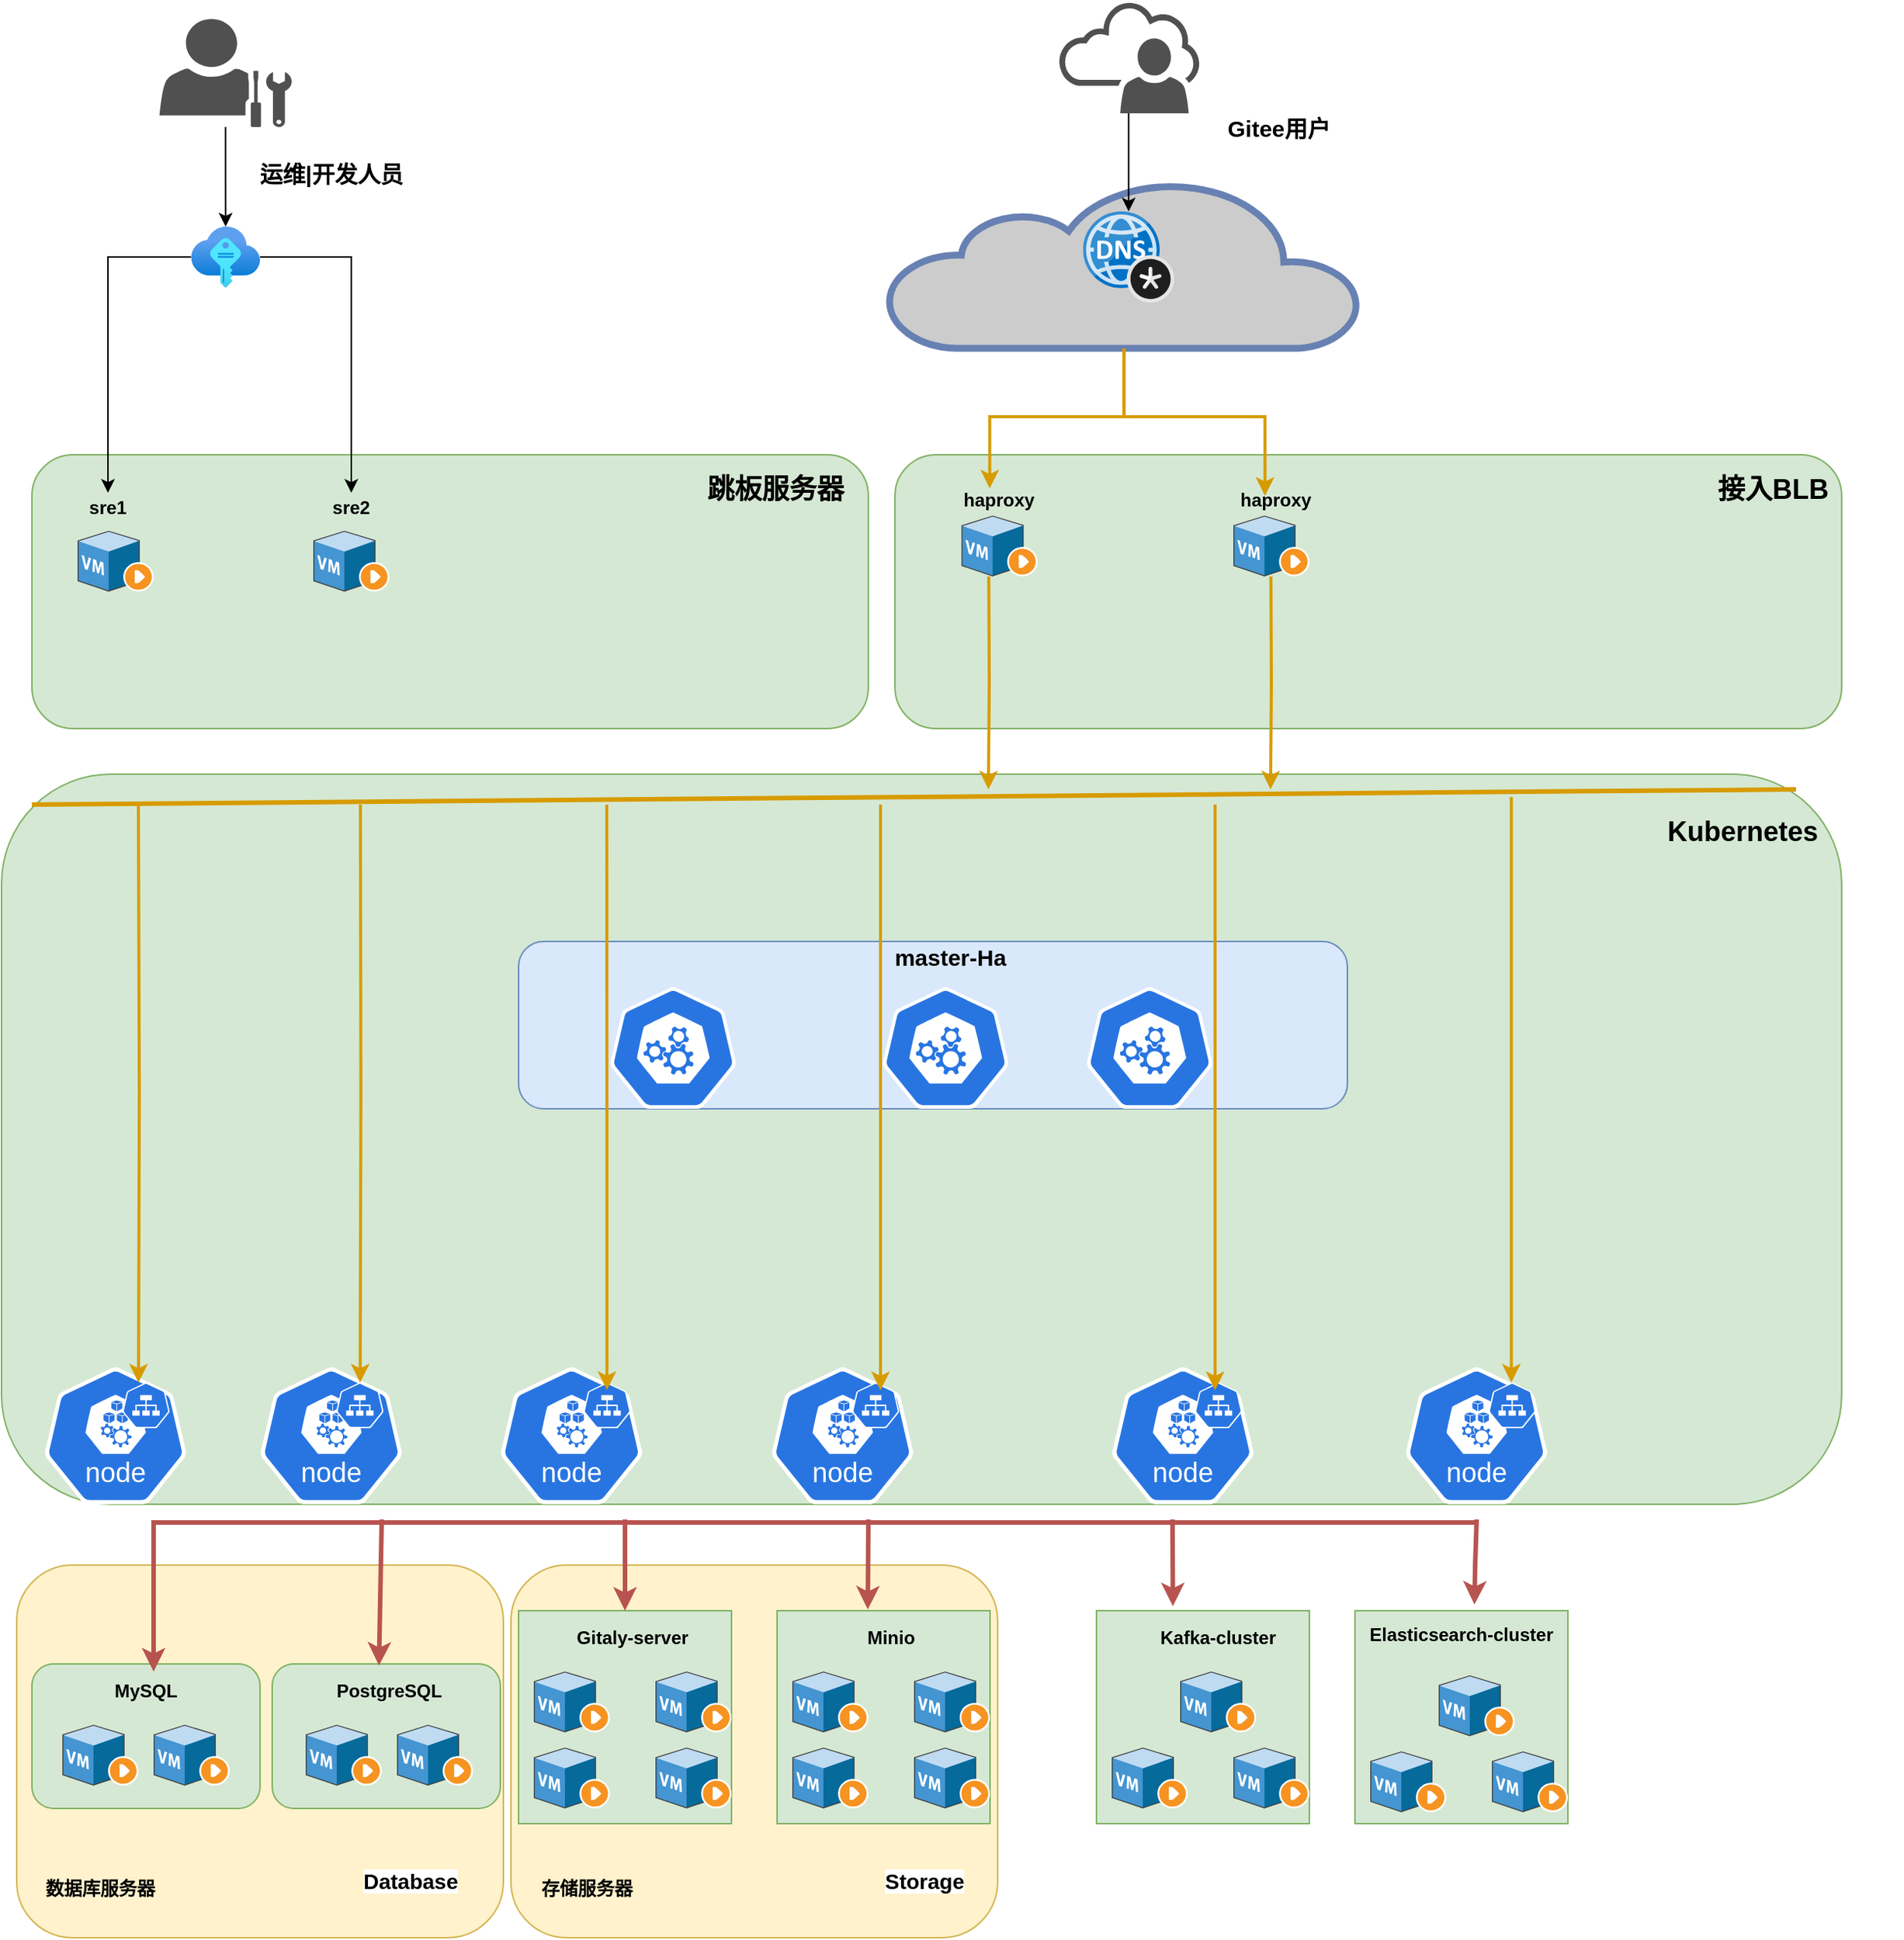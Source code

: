 <mxfile version="22.1.16" type="device">
  <diagram name="Page-1" id="bfe91b75-5d2c-26a0-9c1d-138518896778">
    <mxGraphModel dx="3693" dy="2346" grid="1" gridSize="10" guides="1" tooltips="1" connect="1" arrows="1" fold="1" page="1" pageScale="1" pageWidth="1100" pageHeight="850" background="none" math="0" shadow="0">
      <root>
        <mxCell id="0" />
        <mxCell id="1" parent="0" />
        <mxCell id="oRJHqZrjIdZYZSRl7pnf-31" value="" style="html=1;outlineConnect=0;fillColor=#CCCCCC;strokeColor=#6881B3;gradientColor=none;gradientDirection=north;strokeWidth=2;shape=mxgraph.networks.cloud;fontColor=#ffffff;" vertex="1" parent="1">
          <mxGeometry x="573.08" y="-330" width="310" height="110" as="geometry" />
        </mxCell>
        <mxCell id="vupX-Ud-e8L9j40dywL5-227" value="" style="rounded=1;whiteSpace=wrap;html=1;fillColor=#fff2cc;strokeColor=#d6b656;" parent="1" vertex="1">
          <mxGeometry x="325" y="580" width="320" height="245" as="geometry" />
        </mxCell>
        <mxCell id="vupX-Ud-e8L9j40dywL5-225" value="" style="rounded=1;whiteSpace=wrap;html=1;fillColor=#fff2cc;strokeColor=#d6b656;" parent="1" vertex="1">
          <mxGeometry y="580" width="320" height="245" as="geometry" />
        </mxCell>
        <mxCell id="vupX-Ud-e8L9j40dywL5-45" value="" style="rounded=1;whiteSpace=wrap;html=1;fillColor=#d5e8d4;strokeColor=#82b366;" parent="1" vertex="1">
          <mxGeometry x="-10" y="60" width="1210" height="480" as="geometry" />
        </mxCell>
        <mxCell id="vupX-Ud-e8L9j40dywL5-99" value="" style="rounded=1;whiteSpace=wrap;html=1;fillColor=#dae8fc;strokeColor=#6c8ebf;" parent="1" vertex="1">
          <mxGeometry x="330" y="170" width="545" height="110" as="geometry" />
        </mxCell>
        <mxCell id="vupX-Ud-e8L9j40dywL5-43" value="" style="rounded=1;whiteSpace=wrap;html=1;fillColor=#d5e8d4;strokeColor=#82b366;" parent="1" vertex="1">
          <mxGeometry x="577.51" y="-150" width="622.49" height="180" as="geometry" />
        </mxCell>
        <mxCell id="vupX-Ud-e8L9j40dywL5-22" value="" style="whiteSpace=wrap;html=1;aspect=fixed;fillColor=#d5e8d4;strokeColor=#82b366;" parent="1" vertex="1">
          <mxGeometry x="710" y="610" width="140" height="140" as="geometry" />
        </mxCell>
        <mxCell id="vupX-Ud-e8L9j40dywL5-14" value="" style="rounded=1;whiteSpace=wrap;html=1;fillColor=#d5e8d4;strokeColor=#82b366;" parent="1" vertex="1">
          <mxGeometry x="168" y="645" width="150" height="95" as="geometry" />
        </mxCell>
        <mxCell id="vupX-Ud-e8L9j40dywL5-8" value="" style="whiteSpace=wrap;html=1;aspect=fixed;fillColor=#d5e8d4;strokeColor=#82b366;" parent="1" vertex="1">
          <mxGeometry x="500" y="610" width="140" height="140" as="geometry" />
        </mxCell>
        <mxCell id="vupX-Ud-e8L9j40dywL5-2" value="" style="sketch=0;shadow=0;dashed=0;html=1;labelPosition=center;verticalLabelPosition=bottom;verticalAlign=top;align=center;outlineConnect=0;shape=mxgraph.veeam.3d.vm_running;" parent="1" vertex="1">
          <mxGeometry x="590" y="700" width="50" height="40" as="geometry" />
        </mxCell>
        <mxCell id="vupX-Ud-e8L9j40dywL5-3" value="" style="sketch=0;shadow=0;dashed=0;html=1;labelPosition=center;verticalLabelPosition=bottom;verticalAlign=top;align=center;outlineConnect=0;shape=mxgraph.veeam.3d.vm_running;" parent="1" vertex="1">
          <mxGeometry x="590" y="650" width="50" height="40" as="geometry" />
        </mxCell>
        <mxCell id="vupX-Ud-e8L9j40dywL5-4" value="" style="sketch=0;shadow=0;dashed=0;html=1;labelPosition=center;verticalLabelPosition=bottom;verticalAlign=top;align=center;outlineConnect=0;shape=mxgraph.veeam.3d.vm_running;" parent="1" vertex="1">
          <mxGeometry x="510" y="650" width="50" height="40" as="geometry" />
        </mxCell>
        <mxCell id="vupX-Ud-e8L9j40dywL5-5" value="" style="sketch=0;shadow=0;dashed=0;html=1;labelPosition=center;verticalLabelPosition=bottom;verticalAlign=top;align=center;outlineConnect=0;shape=mxgraph.veeam.3d.vm_running;" parent="1" vertex="1">
          <mxGeometry x="510" y="700" width="50" height="40" as="geometry" />
        </mxCell>
        <mxCell id="vupX-Ud-e8L9j40dywL5-6" value="" style="sketch=0;shadow=0;dashed=0;html=1;labelPosition=center;verticalLabelPosition=bottom;verticalAlign=top;align=center;outlineConnect=0;shape=mxgraph.veeam.3d.vm_running;" parent="1" vertex="1">
          <mxGeometry x="621.24" y="-110" width="50" height="40" as="geometry" />
        </mxCell>
        <mxCell id="vupX-Ud-e8L9j40dywL5-7" value="" style="sketch=0;shadow=0;dashed=0;html=1;labelPosition=center;verticalLabelPosition=bottom;verticalAlign=top;align=center;outlineConnect=0;shape=mxgraph.veeam.3d.vm_running;" parent="1" vertex="1">
          <mxGeometry x="800" y="-110" width="50" height="40" as="geometry" />
        </mxCell>
        <mxCell id="vupX-Ud-e8L9j40dywL5-11" value="" style="sketch=0;shadow=0;dashed=0;html=1;labelPosition=center;verticalLabelPosition=bottom;verticalAlign=top;align=center;outlineConnect=0;shape=mxgraph.veeam.3d.vm_running;" parent="1" vertex="1">
          <mxGeometry x="250" y="685" width="50" height="40" as="geometry" />
        </mxCell>
        <mxCell id="vupX-Ud-e8L9j40dywL5-12" value="" style="sketch=0;shadow=0;dashed=0;html=1;labelPosition=center;verticalLabelPosition=bottom;verticalAlign=top;align=center;outlineConnect=0;shape=mxgraph.veeam.3d.vm_running;" parent="1" vertex="1">
          <mxGeometry x="190" y="685" width="50" height="40" as="geometry" />
        </mxCell>
        <mxCell id="vupX-Ud-e8L9j40dywL5-15" value="" style="rounded=1;whiteSpace=wrap;html=1;fillColor=#d5e8d4;strokeColor=#82b366;" parent="1" vertex="1">
          <mxGeometry x="10" y="645" width="150" height="95" as="geometry" />
        </mxCell>
        <mxCell id="vupX-Ud-e8L9j40dywL5-16" value="" style="sketch=0;shadow=0;dashed=0;html=1;labelPosition=center;verticalLabelPosition=bottom;verticalAlign=top;align=center;outlineConnect=0;shape=mxgraph.veeam.3d.vm_running;" parent="1" vertex="1">
          <mxGeometry x="90" y="685" width="50" height="40" as="geometry" />
        </mxCell>
        <mxCell id="vupX-Ud-e8L9j40dywL5-17" value="" style="sketch=0;shadow=0;dashed=0;html=1;labelPosition=center;verticalLabelPosition=bottom;verticalAlign=top;align=center;outlineConnect=0;shape=mxgraph.veeam.3d.vm_running;" parent="1" vertex="1">
          <mxGeometry x="30" y="685" width="50" height="40" as="geometry" />
        </mxCell>
        <mxCell id="vupX-Ud-e8L9j40dywL5-18" value="&lt;b&gt;MySQL&lt;/b&gt;" style="text;html=1;strokeColor=none;fillColor=none;align=center;verticalAlign=middle;whiteSpace=wrap;rounded=0;" parent="1" vertex="1">
          <mxGeometry x="40" y="655" width="90" height="15" as="geometry" />
        </mxCell>
        <mxCell id="vupX-Ud-e8L9j40dywL5-20" value="&lt;b&gt;Minio&lt;/b&gt;" style="text;html=1;strokeColor=none;fillColor=none;align=center;verticalAlign=middle;whiteSpace=wrap;rounded=0;" parent="1" vertex="1">
          <mxGeometry x="530" y="620" width="90" height="15" as="geometry" />
        </mxCell>
        <mxCell id="vupX-Ud-e8L9j40dywL5-23" value="" style="sketch=0;shadow=0;dashed=0;html=1;labelPosition=center;verticalLabelPosition=bottom;verticalAlign=top;align=center;outlineConnect=0;shape=mxgraph.veeam.3d.vm_running;" parent="1" vertex="1">
          <mxGeometry x="800" y="700" width="50" height="40" as="geometry" />
        </mxCell>
        <mxCell id="vupX-Ud-e8L9j40dywL5-25" value="" style="sketch=0;shadow=0;dashed=0;html=1;labelPosition=center;verticalLabelPosition=bottom;verticalAlign=top;align=center;outlineConnect=0;shape=mxgraph.veeam.3d.vm_running;" parent="1" vertex="1">
          <mxGeometry x="765" y="650" width="50" height="40" as="geometry" />
        </mxCell>
        <mxCell id="vupX-Ud-e8L9j40dywL5-26" value="" style="sketch=0;shadow=0;dashed=0;html=1;labelPosition=center;verticalLabelPosition=bottom;verticalAlign=top;align=center;outlineConnect=0;shape=mxgraph.veeam.3d.vm_running;" parent="1" vertex="1">
          <mxGeometry x="720" y="700" width="50" height="40" as="geometry" />
        </mxCell>
        <mxCell id="vupX-Ud-e8L9j40dywL5-27" value="&lt;b&gt;PostgreSQL&lt;/b&gt;" style="text;html=1;strokeColor=none;fillColor=none;align=center;verticalAlign=middle;whiteSpace=wrap;rounded=0;" parent="1" vertex="1">
          <mxGeometry x="200" y="655" width="90" height="15" as="geometry" />
        </mxCell>
        <mxCell id="vupX-Ud-e8L9j40dywL5-29" value="" style="whiteSpace=wrap;html=1;aspect=fixed;fillColor=#d5e8d4;strokeColor=#82b366;" parent="1" vertex="1">
          <mxGeometry x="880" y="610" width="140" height="140" as="geometry" />
        </mxCell>
        <mxCell id="vupX-Ud-e8L9j40dywL5-30" value="&lt;b&gt;&lt;br&gt;Elasticsearch-cluster&lt;/b&gt;" style="text;html=1;strokeColor=none;fillColor=none;align=center;verticalAlign=middle;whiteSpace=wrap;rounded=0;" parent="1" vertex="1">
          <mxGeometry x="880" y="610" width="140" height="15" as="geometry" />
        </mxCell>
        <mxCell id="vupX-Ud-e8L9j40dywL5-31" value="" style="sketch=0;shadow=0;dashed=0;html=1;labelPosition=center;verticalLabelPosition=bottom;verticalAlign=top;align=center;outlineConnect=0;shape=mxgraph.veeam.3d.vm_running;" parent="1" vertex="1">
          <mxGeometry x="970" y="702.5" width="50" height="40" as="geometry" />
        </mxCell>
        <mxCell id="vupX-Ud-e8L9j40dywL5-32" value="" style="sketch=0;shadow=0;dashed=0;html=1;labelPosition=center;verticalLabelPosition=bottom;verticalAlign=top;align=center;outlineConnect=0;shape=mxgraph.veeam.3d.vm_running;" parent="1" vertex="1">
          <mxGeometry x="935" y="652.5" width="50" height="40" as="geometry" />
        </mxCell>
        <mxCell id="vupX-Ud-e8L9j40dywL5-33" value="" style="sketch=0;shadow=0;dashed=0;html=1;labelPosition=center;verticalLabelPosition=bottom;verticalAlign=top;align=center;outlineConnect=0;shape=mxgraph.veeam.3d.vm_running;" parent="1" vertex="1">
          <mxGeometry x="890" y="702.5" width="50" height="40" as="geometry" />
        </mxCell>
        <mxCell id="vupX-Ud-e8L9j40dywL5-35" value="&lt;b&gt;Kafka-cluster&lt;/b&gt;" style="text;html=1;strokeColor=none;fillColor=none;align=center;verticalAlign=middle;whiteSpace=wrap;rounded=0;" parent="1" vertex="1">
          <mxGeometry x="745" y="620" width="90" height="15" as="geometry" />
        </mxCell>
        <mxCell id="vupX-Ud-e8L9j40dywL5-37" value="" style="whiteSpace=wrap;html=1;aspect=fixed;fillColor=#d5e8d4;strokeColor=#82b366;" parent="1" vertex="1">
          <mxGeometry x="330" y="610" width="140" height="140" as="geometry" />
        </mxCell>
        <mxCell id="vupX-Ud-e8L9j40dywL5-38" value="" style="sketch=0;shadow=0;dashed=0;html=1;labelPosition=center;verticalLabelPosition=bottom;verticalAlign=top;align=center;outlineConnect=0;shape=mxgraph.veeam.3d.vm_running;" parent="1" vertex="1">
          <mxGeometry x="420" y="700" width="50" height="40" as="geometry" />
        </mxCell>
        <mxCell id="vupX-Ud-e8L9j40dywL5-39" value="" style="sketch=0;shadow=0;dashed=0;html=1;labelPosition=center;verticalLabelPosition=bottom;verticalAlign=top;align=center;outlineConnect=0;shape=mxgraph.veeam.3d.vm_running;" parent="1" vertex="1">
          <mxGeometry x="420" y="650" width="50" height="40" as="geometry" />
        </mxCell>
        <mxCell id="vupX-Ud-e8L9j40dywL5-40" value="" style="sketch=0;shadow=0;dashed=0;html=1;labelPosition=center;verticalLabelPosition=bottom;verticalAlign=top;align=center;outlineConnect=0;shape=mxgraph.veeam.3d.vm_running;" parent="1" vertex="1">
          <mxGeometry x="340" y="650" width="50" height="40" as="geometry" />
        </mxCell>
        <mxCell id="vupX-Ud-e8L9j40dywL5-41" value="" style="sketch=0;shadow=0;dashed=0;html=1;labelPosition=center;verticalLabelPosition=bottom;verticalAlign=top;align=center;outlineConnect=0;shape=mxgraph.veeam.3d.vm_running;" parent="1" vertex="1">
          <mxGeometry x="340" y="700" width="50" height="40" as="geometry" />
        </mxCell>
        <mxCell id="vupX-Ud-e8L9j40dywL5-42" value="&lt;b&gt;Gitaly-server&lt;/b&gt;" style="text;html=1;strokeColor=none;fillColor=none;align=center;verticalAlign=middle;whiteSpace=wrap;rounded=0;" parent="1" vertex="1">
          <mxGeometry x="360" y="620" width="90" height="15" as="geometry" />
        </mxCell>
        <mxCell id="vupX-Ud-e8L9j40dywL5-44" value="&lt;b&gt;&lt;font style=&quot;font-size: 18px;&quot;&gt;接入BLB&lt;/font&gt;&lt;/b&gt;" style="text;html=1;strokeColor=none;fillColor=none;align=center;verticalAlign=middle;whiteSpace=wrap;rounded=0;" parent="1" vertex="1">
          <mxGeometry x="1070" y="-135" width="170" height="15" as="geometry" />
        </mxCell>
        <mxCell id="vupX-Ud-e8L9j40dywL5-46" value="&lt;b&gt;&lt;font style=&quot;font-size: 18px;&quot;&gt;Kubernetes&lt;/font&gt;&lt;/b&gt;" style="text;html=1;strokeColor=none;fillColor=none;align=center;verticalAlign=middle;whiteSpace=wrap;rounded=0;" parent="1" vertex="1">
          <mxGeometry x="1090" y="90" width="90" height="15" as="geometry" />
        </mxCell>
        <mxCell id="vupX-Ud-e8L9j40dywL5-47" value="" style="aspect=fixed;sketch=0;html=1;dashed=0;whitespace=wrap;fillColor=#2875E2;strokeColor=#ffffff;points=[[0.005,0.63,0],[0.1,0.2,0],[0.9,0.2,0],[0.5,0,0],[0.995,0.63,0],[0.72,0.99,0],[0.5,1,0],[0.28,0.99,0]];shape=mxgraph.kubernetes.icon2;kubernetesLabel=1;prIcon=node" parent="1" vertex="1">
          <mxGeometry x="318" y="450" width="93.76" height="90" as="geometry" />
        </mxCell>
        <mxCell id="vupX-Ud-e8L9j40dywL5-101" value="&lt;b&gt;&lt;font style=&quot;font-size: 15px;&quot;&gt;master-Ha&lt;/font&gt;&lt;/b&gt;" style="text;html=1;strokeColor=none;fillColor=none;align=center;verticalAlign=middle;whiteSpace=wrap;rounded=0;" parent="1" vertex="1">
          <mxGeometry x="569.15" y="170" width="90" height="20" as="geometry" />
        </mxCell>
        <mxCell id="vupX-Ud-e8L9j40dywL5-102" value="haproxy" style="text;html=1;strokeColor=none;fillColor=none;align=center;verticalAlign=middle;whiteSpace=wrap;rounded=0;fontStyle=1" parent="1" vertex="1">
          <mxGeometry x="797.91" y="-130" width="60" height="20" as="geometry" />
        </mxCell>
        <mxCell id="vupX-Ud-e8L9j40dywL5-103" value="haproxy" style="text;html=1;strokeColor=none;fillColor=none;align=center;verticalAlign=middle;whiteSpace=wrap;rounded=0;fontStyle=1" parent="1" vertex="1">
          <mxGeometry x="616.24" y="-130" width="60" height="20" as="geometry" />
        </mxCell>
        <mxCell id="vupX-Ud-e8L9j40dywL5-105" value="" style="rounded=1;whiteSpace=wrap;html=1;fillColor=#d5e8d4;strokeColor=#82b366;" parent="1" vertex="1">
          <mxGeometry x="10" y="-150" width="550" height="180" as="geometry" />
        </mxCell>
        <mxCell id="vupX-Ud-e8L9j40dywL5-106" value="" style="sketch=0;shadow=0;dashed=0;html=1;labelPosition=center;verticalLabelPosition=bottom;verticalAlign=top;align=center;outlineConnect=0;shape=mxgraph.veeam.3d.vm_running;" parent="1" vertex="1">
          <mxGeometry x="40.0" y="-100" width="50" height="40" as="geometry" />
        </mxCell>
        <mxCell id="vupX-Ud-e8L9j40dywL5-107" value="" style="sketch=0;shadow=0;dashed=0;html=1;labelPosition=center;verticalLabelPosition=bottom;verticalAlign=top;align=center;outlineConnect=0;shape=mxgraph.veeam.3d.vm_running;" parent="1" vertex="1">
          <mxGeometry x="195" y="-100" width="50" height="40" as="geometry" />
        </mxCell>
        <mxCell id="vupX-Ud-e8L9j40dywL5-108" value="&lt;b&gt;&lt;font style=&quot;font-size: 18px;&quot;&gt;跳板服务器&lt;/font&gt;&lt;/b&gt;" style="text;html=1;strokeColor=none;fillColor=none;align=center;verticalAlign=middle;whiteSpace=wrap;rounded=0;" parent="1" vertex="1">
          <mxGeometry x="429.15" y="-135" width="140" height="15" as="geometry" />
        </mxCell>
        <mxCell id="vupX-Ud-e8L9j40dywL5-109" value="sre2" style="text;html=1;strokeColor=none;fillColor=none;align=center;verticalAlign=middle;whiteSpace=wrap;rounded=0;fontStyle=1" parent="1" vertex="1">
          <mxGeometry x="190" y="-125" width="60" height="20" as="geometry" />
        </mxCell>
        <mxCell id="vupX-Ud-e8L9j40dywL5-110" value="sre1" style="text;html=1;strokeColor=none;fillColor=none;align=center;verticalAlign=middle;whiteSpace=wrap;rounded=0;fontStyle=1" parent="1" vertex="1">
          <mxGeometry x="30.0" y="-125" width="60" height="20" as="geometry" />
        </mxCell>
        <mxCell id="vupX-Ud-e8L9j40dywL5-148" value="" style="endArrow=classic;html=1;rounded=0;fillColor=#f8cecc;strokeColor=#b85450;strokeWidth=3;" parent="1" edge="1">
          <mxGeometry width="50" height="50" relative="1" as="geometry">
            <mxPoint x="960" y="552" as="sourcePoint" />
            <mxPoint x="90" y="650" as="targetPoint" />
            <Array as="points">
              <mxPoint x="90" y="552" />
            </Array>
          </mxGeometry>
        </mxCell>
        <mxCell id="vupX-Ud-e8L9j40dywL5-149" value="" style="endArrow=classic;html=1;rounded=0;entryX=0.468;entryY=0.011;entryDx=0;entryDy=0;entryPerimeter=0;fillColor=#f8cecc;strokeColor=#b85450;strokeWidth=3;" parent="1" target="vupX-Ud-e8L9j40dywL5-14" edge="1">
          <mxGeometry width="50" height="50" relative="1" as="geometry">
            <mxPoint x="240" y="550" as="sourcePoint" />
            <mxPoint x="280" y="570" as="targetPoint" />
          </mxGeometry>
        </mxCell>
        <mxCell id="vupX-Ud-e8L9j40dywL5-150" value="" style="endArrow=classic;html=1;rounded=0;entryX=0.5;entryY=0;entryDx=0;entryDy=0;fillColor=#f8cecc;strokeColor=#b85450;strokeWidth=3;" parent="1" target="vupX-Ud-e8L9j40dywL5-37" edge="1">
          <mxGeometry width="50" height="50" relative="1" as="geometry">
            <mxPoint x="400" y="550" as="sourcePoint" />
            <mxPoint x="250" y="656" as="targetPoint" />
          </mxGeometry>
        </mxCell>
        <mxCell id="vupX-Ud-e8L9j40dywL5-151" value="" style="endArrow=classic;html=1;rounded=0;entryX=0.561;entryY=-0.029;entryDx=0;entryDy=0;entryPerimeter=0;fillColor=#f8cecc;strokeColor=#b85450;strokeWidth=3;" parent="1" target="vupX-Ud-e8L9j40dywL5-29" edge="1">
          <mxGeometry width="50" height="50" relative="1" as="geometry">
            <mxPoint x="960" y="550" as="sourcePoint" />
            <mxPoint x="410" y="620" as="targetPoint" />
            <Array as="points">
              <mxPoint x="959" y="580" />
            </Array>
          </mxGeometry>
        </mxCell>
        <mxCell id="vupX-Ud-e8L9j40dywL5-156" value="" style="endArrow=classic;html=1;rounded=0;entryX=0.426;entryY=-0.006;entryDx=0;entryDy=0;entryPerimeter=0;fillColor=#f8cecc;strokeColor=#b85450;strokeWidth=3;" parent="1" target="vupX-Ud-e8L9j40dywL5-8" edge="1">
          <mxGeometry width="50" height="50" relative="1" as="geometry">
            <mxPoint x="560" y="550" as="sourcePoint" />
            <mxPoint x="410" y="620" as="targetPoint" />
          </mxGeometry>
        </mxCell>
        <mxCell id="vupX-Ud-e8L9j40dywL5-157" value="" style="endArrow=classic;html=1;rounded=0;entryX=0.359;entryY=-0.021;entryDx=0;entryDy=0;entryPerimeter=0;fillColor=#f8cecc;strokeColor=#b85450;strokeWidth=3;" parent="1" target="vupX-Ud-e8L9j40dywL5-22" edge="1">
          <mxGeometry width="50" height="50" relative="1" as="geometry">
            <mxPoint x="760" y="550" as="sourcePoint" />
            <mxPoint x="570" y="619" as="targetPoint" />
          </mxGeometry>
        </mxCell>
        <mxCell id="vupX-Ud-e8L9j40dywL5-158" value="" style="aspect=fixed;sketch=0;html=1;dashed=0;whitespace=wrap;fillColor=#2875E2;strokeColor=#ffffff;points=[[0.005,0.63,0],[0.1,0.2,0],[0.9,0.2,0],[0.5,0,0],[0.995,0.63,0],[0.72,0.99,0],[0.5,1,0],[0.28,0.99,0]];shape=mxgraph.kubernetes.icon2;prIcon=svc" parent="1" vertex="1">
          <mxGeometry x="372.58" y="460" width="31.25" height="30" as="geometry" />
        </mxCell>
        <mxCell id="vupX-Ud-e8L9j40dywL5-163" value="" style="aspect=fixed;sketch=0;html=1;dashed=0;whitespace=wrap;fillColor=#2875E2;strokeColor=#ffffff;points=[[0.005,0.63,0],[0.1,0.2,0],[0.9,0.2,0],[0.5,0,0],[0.995,0.63,0],[0.72,0.99,0],[0.5,1,0],[0.28,0.99,0]];shape=mxgraph.kubernetes.icon2;kubernetesLabel=1;prIcon=node" parent="1" vertex="1">
          <mxGeometry x="496.24" y="450" width="93.76" height="90" as="geometry" />
        </mxCell>
        <mxCell id="vupX-Ud-e8L9j40dywL5-164" value="" style="aspect=fixed;sketch=0;html=1;dashed=0;whitespace=wrap;fillColor=#2875E2;strokeColor=#ffffff;points=[[0.005,0.63,0],[0.1,0.2,0],[0.9,0.2,0],[0.5,0,0],[0.995,0.63,0],[0.72,0.99,0],[0.5,1,0],[0.28,0.99,0]];shape=mxgraph.kubernetes.icon2;prIcon=svc" parent="1" vertex="1">
          <mxGeometry x="549.16" y="460" width="31.25" height="30" as="geometry" />
        </mxCell>
        <mxCell id="vupX-Ud-e8L9j40dywL5-165" value="" style="aspect=fixed;sketch=0;html=1;dashed=0;whitespace=wrap;fillColor=#2875E2;strokeColor=#ffffff;points=[[0.005,0.63,0],[0.1,0.2,0],[0.9,0.2,0],[0.5,0,0],[0.995,0.63,0],[0.72,0.99,0],[0.5,1,0],[0.28,0.99,0]];shape=mxgraph.kubernetes.icon2;kubernetesLabel=1;prIcon=node" parent="1" vertex="1">
          <mxGeometry x="720.0" y="450" width="93.76" height="90" as="geometry" />
        </mxCell>
        <mxCell id="vupX-Ud-e8L9j40dywL5-166" value="" style="aspect=fixed;sketch=0;html=1;dashed=0;whitespace=wrap;fillColor=#2875E2;strokeColor=#ffffff;points=[[0.005,0.63,0],[0.1,0.2,0],[0.9,0.2,0],[0.5,0,0],[0.995,0.63,0],[0.72,0.99,0],[0.5,1,0],[0.28,0.99,0]];shape=mxgraph.kubernetes.icon2;prIcon=svc" parent="1" vertex="1">
          <mxGeometry x="774.58" y="460" width="31.25" height="30" as="geometry" />
        </mxCell>
        <mxCell id="vupX-Ud-e8L9j40dywL5-167" value="" style="aspect=fixed;sketch=0;html=1;dashed=0;whitespace=wrap;fillColor=#2875E2;strokeColor=#ffffff;points=[[0.005,0.63,0],[0.1,0.2,0],[0.9,0.2,0],[0.5,0,0],[0.995,0.63,0],[0.72,0.99,0],[0.5,1,0],[0.28,0.99,0]];shape=mxgraph.kubernetes.icon2;kubernetesLabel=1;prIcon=node" parent="1" vertex="1">
          <mxGeometry x="913.12" y="450" width="93.76" height="90" as="geometry" />
        </mxCell>
        <mxCell id="vupX-Ud-e8L9j40dywL5-178" value="" style="aspect=fixed;sketch=0;html=1;dashed=0;whitespace=wrap;fillColor=#2875E2;strokeColor=#ffffff;points=[[0.005,0.63,0],[0.1,0.2,0],[0.9,0.2,0],[0.5,0,0],[0.995,0.63,0],[0.72,0.99,0],[0.5,1,0],[0.28,0.99,0]];shape=mxgraph.kubernetes.icon2;kubernetesLabel=1;prIcon=node" parent="1" vertex="1">
          <mxGeometry x="160" y="450" width="93.76" height="90" as="geometry" />
        </mxCell>
        <mxCell id="vupX-Ud-e8L9j40dywL5-179" value="" style="aspect=fixed;sketch=0;html=1;dashed=0;whitespace=wrap;fillColor=#2875E2;strokeColor=#ffffff;points=[[0.005,0.63,0],[0.1,0.2,0],[0.9,0.2,0],[0.5,0,0],[0.995,0.63,0],[0.72,0.99,0],[0.5,1,0],[0.28,0.99,0]];shape=mxgraph.kubernetes.icon2;prIcon=svc" parent="1" vertex="1">
          <mxGeometry x="210" y="460" width="31.25" height="30" as="geometry" />
        </mxCell>
        <mxCell id="vupX-Ud-e8L9j40dywL5-181" value="" style="aspect=fixed;sketch=0;html=1;dashed=0;whitespace=wrap;fillColor=#2875E2;strokeColor=#ffffff;points=[[0.005,0.63,0],[0.1,0.2,0],[0.9,0.2,0],[0.5,0,0],[0.995,0.63,0],[0.72,0.99,0],[0.5,1,0],[0.28,0.99,0]];shape=mxgraph.kubernetes.icon2;kubernetesLabel=1;prIcon=node" parent="1" vertex="1">
          <mxGeometry x="18.12" y="450" width="93.76" height="90" as="geometry" />
        </mxCell>
        <mxCell id="vupX-Ud-e8L9j40dywL5-197" style="edgeStyle=orthogonalEdgeStyle;rounded=0;orthogonalLoop=1;jettySize=auto;html=1;endArrow=none;endFill=0;startArrow=classic;startFill=1;fillColor=#ffe6cc;strokeColor=#d79b00;strokeWidth=2;" parent="1" edge="1">
          <mxGeometry relative="1" as="geometry">
            <mxPoint x="80" y="80" as="targetPoint" />
            <mxPoint x="80.07" y="460" as="sourcePoint" />
          </mxGeometry>
        </mxCell>
        <mxCell id="vupX-Ud-e8L9j40dywL5-182" value="" style="aspect=fixed;sketch=0;html=1;dashed=0;whitespace=wrap;fillColor=#2875E2;strokeColor=#ffffff;points=[[0.005,0.63,0],[0.1,0.2,0],[0.9,0.2,0],[0.5,0,0],[0.995,0.63,0],[0.72,0.99,0],[0.5,1,0],[0.28,0.99,0]];shape=mxgraph.kubernetes.icon2;prIcon=svc" parent="1" vertex="1">
          <mxGeometry x="69.38" y="460" width="31.25" height="30" as="geometry" />
        </mxCell>
        <mxCell id="vupX-Ud-e8L9j40dywL5-210" style="edgeStyle=orthogonalEdgeStyle;rounded=0;orthogonalLoop=1;jettySize=auto;html=1;endArrow=none;endFill=0;startArrow=classic;startFill=1;fillColor=#ffe6cc;strokeColor=#d79b00;strokeWidth=2;exitX=0.497;exitY=0.163;exitDx=0;exitDy=0;exitPerimeter=0;" parent="1" source="vupX-Ud-e8L9j40dywL5-158" edge="1">
          <mxGeometry relative="1" as="geometry">
            <mxPoint x="388" y="80" as="targetPoint" />
            <mxPoint x="190.0" y="470" as="sourcePoint" />
          </mxGeometry>
        </mxCell>
        <mxCell id="vupX-Ud-e8L9j40dywL5-224" value="&lt;div style=&quot;text-align: center;&quot;&gt;&lt;span style=&quot;font-size: 14px; background-color: rgb(255, 255, 255);&quot;&gt;&lt;b&gt;Database&lt;/b&gt;&lt;/span&gt;&lt;/div&gt;" style="text;whiteSpace=wrap;html=1;" parent="1" vertex="1">
          <mxGeometry x="225.83" y="772.5" width="84.17" height="27.5" as="geometry" />
        </mxCell>
        <mxCell id="vupX-Ud-e8L9j40dywL5-226" value="&lt;b&gt;数据库服务器&lt;/b&gt;" style="text;html=1;strokeColor=none;fillColor=none;align=center;verticalAlign=middle;whiteSpace=wrap;rounded=0;" parent="1" vertex="1">
          <mxGeometry x="10" y="785" width="90" height="15" as="geometry" />
        </mxCell>
        <mxCell id="vupX-Ud-e8L9j40dywL5-228" value="&lt;b&gt;存储服务器&lt;/b&gt;" style="text;html=1;strokeColor=none;fillColor=none;align=center;verticalAlign=middle;whiteSpace=wrap;rounded=0;" parent="1" vertex="1">
          <mxGeometry x="330" y="785" width="90" height="15" as="geometry" />
        </mxCell>
        <mxCell id="vupX-Ud-e8L9j40dywL5-230" value="&lt;div style=&quot;text-align: center;&quot;&gt;&lt;span style=&quot;font-size: 14px; background-color: rgb(255, 255, 255);&quot;&gt;&lt;b&gt;Storage&lt;/b&gt;&lt;/span&gt;&lt;/div&gt;" style="text;whiteSpace=wrap;html=1;" parent="1" vertex="1">
          <mxGeometry x="569.15" y="772.5" width="70.85" height="27.5" as="geometry" />
        </mxCell>
        <mxCell id="vupX-Ud-e8L9j40dywL5-249" value="" style="aspect=fixed;sketch=0;html=1;dashed=0;whitespace=wrap;fillColor=#2875E2;strokeColor=#ffffff;points=[[0.005,0.63,0],[0.1,0.2,0],[0.9,0.2,0],[0.5,0,0],[0.995,0.63,0],[0.72,0.99,0],[0.5,1,0],[0.28,0.99,0]];shape=mxgraph.kubernetes.icon2;prIcon=svc" parent="1" vertex="1">
          <mxGeometry x="967.7" y="460" width="31.25" height="30" as="geometry" />
        </mxCell>
        <mxCell id="FlPLUb5CavmLrhyshKjW-2" value="" style="aspect=fixed;sketch=0;html=1;dashed=0;whitespace=wrap;fillColor=#2875E2;strokeColor=#ffffff;points=[[0.005,0.63,0],[0.1,0.2,0],[0.9,0.2,0],[0.5,0,0],[0.995,0.63,0],[0.72,0.99,0],[0.5,1,0],[0.28,0.99,0]];shape=mxgraph.kubernetes.icon2;prIcon=api" parent="1" vertex="1">
          <mxGeometry x="390.0" y="200" width="83.33" height="80" as="geometry" />
        </mxCell>
        <mxCell id="oRJHqZrjIdZYZSRl7pnf-3" value="" style="aspect=fixed;sketch=0;html=1;dashed=0;whitespace=wrap;fillColor=#2875E2;strokeColor=#ffffff;points=[[0.005,0.63,0],[0.1,0.2,0],[0.9,0.2,0],[0.5,0,0],[0.995,0.63,0],[0.72,0.99,0],[0.5,1,0],[0.28,0.99,0]];shape=mxgraph.kubernetes.icon2;prIcon=api" vertex="1" parent="1">
          <mxGeometry x="569.15" y="200" width="83.33" height="80" as="geometry" />
        </mxCell>
        <mxCell id="oRJHqZrjIdZYZSRl7pnf-4" value="" style="aspect=fixed;sketch=0;html=1;dashed=0;whitespace=wrap;fillColor=#2875E2;strokeColor=#ffffff;points=[[0.005,0.63,0],[0.1,0.2,0],[0.9,0.2,0],[0.5,0,0],[0.995,0.63,0],[0.72,0.99,0],[0.5,1,0],[0.28,0.99,0]];shape=mxgraph.kubernetes.icon2;prIcon=api" vertex="1" parent="1">
          <mxGeometry x="703.34" y="200" width="83.33" height="80" as="geometry" />
        </mxCell>
        <mxCell id="oRJHqZrjIdZYZSRl7pnf-7" style="edgeStyle=orthogonalEdgeStyle;rounded=0;orthogonalLoop=1;jettySize=auto;html=1;endArrow=none;endFill=0;startArrow=classic;startFill=1;fillColor=#ffe6cc;strokeColor=#d79b00;strokeWidth=2;" edge="1" parent="1">
          <mxGeometry relative="1" as="geometry">
            <mxPoint x="226" y="80" as="targetPoint" />
            <mxPoint x="225.83" y="460" as="sourcePoint" />
          </mxGeometry>
        </mxCell>
        <mxCell id="oRJHqZrjIdZYZSRl7pnf-9" style="edgeStyle=orthogonalEdgeStyle;rounded=0;orthogonalLoop=1;jettySize=auto;html=1;endArrow=none;endFill=0;startArrow=classic;startFill=1;fillColor=#ffe6cc;strokeColor=#d79b00;strokeWidth=2;" edge="1" parent="1">
          <mxGeometry relative="1" as="geometry">
            <mxPoint x="639.18" y="-70" as="targetPoint" />
            <mxPoint x="638.95" y="70" as="sourcePoint" />
          </mxGeometry>
        </mxCell>
        <mxCell id="oRJHqZrjIdZYZSRl7pnf-14" style="edgeStyle=orthogonalEdgeStyle;rounded=0;orthogonalLoop=1;jettySize=auto;html=1;endArrow=none;endFill=0;startArrow=classic;startFill=1;fillColor=#ffe6cc;strokeColor=#d79b00;strokeWidth=2;" edge="1" parent="1">
          <mxGeometry relative="1" as="geometry">
            <mxPoint x="824.7" y="-70" as="targetPoint" />
            <mxPoint x="824.47" y="70" as="sourcePoint" />
          </mxGeometry>
        </mxCell>
        <mxCell id="oRJHqZrjIdZYZSRl7pnf-15" value="" style="endArrow=none;html=1;rounded=0;fillColor=#ffe6cc;strokeColor=#d79b00;strokeWidth=3;" edge="1" parent="1">
          <mxGeometry width="50" height="50" relative="1" as="geometry">
            <mxPoint x="10" y="80" as="sourcePoint" />
            <mxPoint x="1170" y="70" as="targetPoint" />
          </mxGeometry>
        </mxCell>
        <mxCell id="oRJHqZrjIdZYZSRl7pnf-16" style="edgeStyle=orthogonalEdgeStyle;rounded=0;orthogonalLoop=1;jettySize=auto;html=1;endArrow=none;endFill=0;startArrow=classic;startFill=1;fillColor=#ffe6cc;strokeColor=#d79b00;strokeWidth=2;exitX=0.497;exitY=0.163;exitDx=0;exitDy=0;exitPerimeter=0;" edge="1" parent="1">
          <mxGeometry relative="1" as="geometry">
            <mxPoint x="568" y="80" as="targetPoint" />
            <mxPoint x="568" y="465" as="sourcePoint" />
          </mxGeometry>
        </mxCell>
        <mxCell id="oRJHqZrjIdZYZSRl7pnf-17" style="edgeStyle=orthogonalEdgeStyle;rounded=0;orthogonalLoop=1;jettySize=auto;html=1;endArrow=none;endFill=0;startArrow=classic;startFill=1;fillColor=#ffe6cc;strokeColor=#d79b00;strokeWidth=2;exitX=0.497;exitY=0.163;exitDx=0;exitDy=0;exitPerimeter=0;" edge="1" parent="1">
          <mxGeometry relative="1" as="geometry">
            <mxPoint x="788" y="80" as="targetPoint" />
            <mxPoint x="788" y="465" as="sourcePoint" />
          </mxGeometry>
        </mxCell>
        <mxCell id="oRJHqZrjIdZYZSRl7pnf-18" style="edgeStyle=orthogonalEdgeStyle;rounded=0;orthogonalLoop=1;jettySize=auto;html=1;endArrow=none;endFill=0;startArrow=classic;startFill=1;fillColor=#ffe6cc;strokeColor=#d79b00;strokeWidth=2;exitX=0.497;exitY=0.163;exitDx=0;exitDy=0;exitPerimeter=0;" edge="1" parent="1">
          <mxGeometry relative="1" as="geometry">
            <mxPoint x="982.8" y="75" as="targetPoint" />
            <mxPoint x="982.8" y="460" as="sourcePoint" />
          </mxGeometry>
        </mxCell>
        <mxCell id="oRJHqZrjIdZYZSRl7pnf-39" style="edgeStyle=orthogonalEdgeStyle;rounded=0;orthogonalLoop=1;jettySize=auto;html=1;entryX=0.5;entryY=0;entryDx=0;entryDy=0;" edge="1" parent="1" source="oRJHqZrjIdZYZSRl7pnf-23" target="vupX-Ud-e8L9j40dywL5-110">
          <mxGeometry relative="1" as="geometry" />
        </mxCell>
        <mxCell id="oRJHqZrjIdZYZSRl7pnf-40" style="edgeStyle=orthogonalEdgeStyle;rounded=0;orthogonalLoop=1;jettySize=auto;html=1;entryX=0.5;entryY=0;entryDx=0;entryDy=0;" edge="1" parent="1" source="oRJHqZrjIdZYZSRl7pnf-23" target="vupX-Ud-e8L9j40dywL5-109">
          <mxGeometry relative="1" as="geometry" />
        </mxCell>
        <mxCell id="oRJHqZrjIdZYZSRl7pnf-23" value="" style="image;aspect=fixed;html=1;points=[];align=center;fontSize=12;image=img/lib/azure2/other/SSH_Keys.svg;" vertex="1" parent="1">
          <mxGeometry x="114.67" y="-300" width="45.33" height="40" as="geometry" />
        </mxCell>
        <mxCell id="oRJHqZrjIdZYZSRl7pnf-24" value="" style="image;sketch=0;aspect=fixed;html=1;points=[];align=center;fontSize=12;image=img/lib/mscae/DNS_Private_Zones.svg;" vertex="1" parent="1">
          <mxGeometry x="701.16" y="-310" width="60" height="60" as="geometry" />
        </mxCell>
        <mxCell id="oRJHqZrjIdZYZSRl7pnf-46" value="" style="edgeStyle=orthogonalEdgeStyle;rounded=0;orthogonalLoop=1;jettySize=auto;html=1;" edge="1" parent="1" source="oRJHqZrjIdZYZSRl7pnf-26" target="oRJHqZrjIdZYZSRl7pnf-24">
          <mxGeometry relative="1" as="geometry" />
        </mxCell>
        <mxCell id="oRJHqZrjIdZYZSRl7pnf-26" value="" style="sketch=0;pointerEvents=1;shadow=0;dashed=0;html=1;strokeColor=none;fillColor=#505050;labelPosition=center;verticalLabelPosition=bottom;outlineConnect=0;verticalAlign=top;align=center;shape=mxgraph.office.clouds.online_user;" vertex="1" parent="1">
          <mxGeometry x="684.66" y="-448.5" width="93" height="74" as="geometry" />
        </mxCell>
        <mxCell id="oRJHqZrjIdZYZSRl7pnf-32" style="edgeStyle=orthogonalEdgeStyle;rounded=0;orthogonalLoop=1;jettySize=auto;html=1;entryX=0.393;entryY=0.105;entryDx=0;entryDy=0;entryPerimeter=0;fillColor=#ffe6cc;strokeColor=#d79b00;strokeWidth=2;" edge="1" parent="1" source="oRJHqZrjIdZYZSRl7pnf-31" target="vupX-Ud-e8L9j40dywL5-103">
          <mxGeometry relative="1" as="geometry" />
        </mxCell>
        <mxCell id="oRJHqZrjIdZYZSRl7pnf-33" style="edgeStyle=orthogonalEdgeStyle;rounded=0;orthogonalLoop=1;jettySize=auto;html=1;entryX=0.382;entryY=0.351;entryDx=0;entryDy=0;entryPerimeter=0;fillColor=#ffe6cc;strokeColor=#d79b00;strokeWidth=2;" edge="1" parent="1" source="oRJHqZrjIdZYZSRl7pnf-31" target="vupX-Ud-e8L9j40dywL5-102">
          <mxGeometry relative="1" as="geometry" />
        </mxCell>
        <mxCell id="oRJHqZrjIdZYZSRl7pnf-34" value="&lt;font style=&quot;font-size: 15px;&quot;&gt;&lt;b&gt;Gitee用户&lt;/b&gt;&lt;/font&gt;" style="text;html=1;strokeColor=none;fillColor=none;align=center;verticalAlign=middle;whiteSpace=wrap;rounded=0;" vertex="1" parent="1">
          <mxGeometry x="774.58" y="-380" width="110" height="30" as="geometry" />
        </mxCell>
        <mxCell id="oRJHqZrjIdZYZSRl7pnf-38" style="edgeStyle=orthogonalEdgeStyle;rounded=0;orthogonalLoop=1;jettySize=auto;html=1;" edge="1" parent="1" source="oRJHqZrjIdZYZSRl7pnf-35" target="oRJHqZrjIdZYZSRl7pnf-23">
          <mxGeometry relative="1" as="geometry" />
        </mxCell>
        <mxCell id="oRJHqZrjIdZYZSRl7pnf-35" value="" style="sketch=0;pointerEvents=1;shadow=0;dashed=0;html=1;strokeColor=none;fillColor=#505050;labelPosition=center;verticalLabelPosition=bottom;verticalAlign=top;outlineConnect=0;align=center;shape=mxgraph.office.users.administrator;" vertex="1" parent="1">
          <mxGeometry x="93.84" y="-436.5" width="87" height="71" as="geometry" />
        </mxCell>
        <mxCell id="oRJHqZrjIdZYZSRl7pnf-43" value="&lt;span style=&quot;font-size: 15px;&quot;&gt;&lt;b&gt;运维|开发人员&lt;/b&gt;&lt;/span&gt;" style="text;html=1;strokeColor=none;fillColor=none;align=center;verticalAlign=middle;whiteSpace=wrap;rounded=0;" vertex="1" parent="1">
          <mxGeometry x="151.88" y="-350" width="110" height="30" as="geometry" />
        </mxCell>
      </root>
    </mxGraphModel>
  </diagram>
</mxfile>
